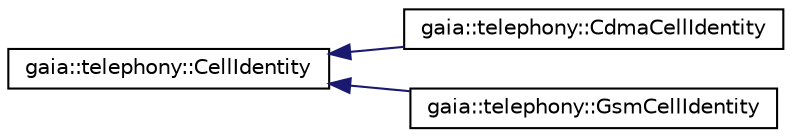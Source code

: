 digraph G
{
  edge [fontname="Helvetica",fontsize="10",labelfontname="Helvetica",labelfontsize="10"];
  node [fontname="Helvetica",fontsize="10",shape=record];
  rankdir=LR;
  Node1 [label="gaia::telephony::CellIdentity",height=0.2,width=0.4,color="black", fillcolor="white", style="filled",URL="$de/d4d/classgaia_1_1telephony_1_1_cell_identity.html",tooltip="CellIdentity is to represent ONE unique cell in the world it contains all levels of info to identity ..."];
  Node1 -> Node2 [dir=back,color="midnightblue",fontsize="10",style="solid",fontname="Helvetica"];
  Node2 [label="gaia::telephony::CdmaCellIdentity",height=0.2,width=0.4,color="black", fillcolor="white", style="filled",URL="$d4/d32/classgaia_1_1telephony_1_1_cdma_cell_identity.html",tooltip="CellIdentity is to represent a unique CDMA cell."];
  Node1 -> Node3 [dir=back,color="midnightblue",fontsize="10",style="solid",fontname="Helvetica"];
  Node3 [label="gaia::telephony::GsmCellIdentity",height=0.2,width=0.4,color="black", fillcolor="white", style="filled",URL="$dc/d07/classgaia_1_1telephony_1_1_gsm_cell_identity.html",tooltip="CellIdentity to represent a unique GSM or UMTS cell."];
}
